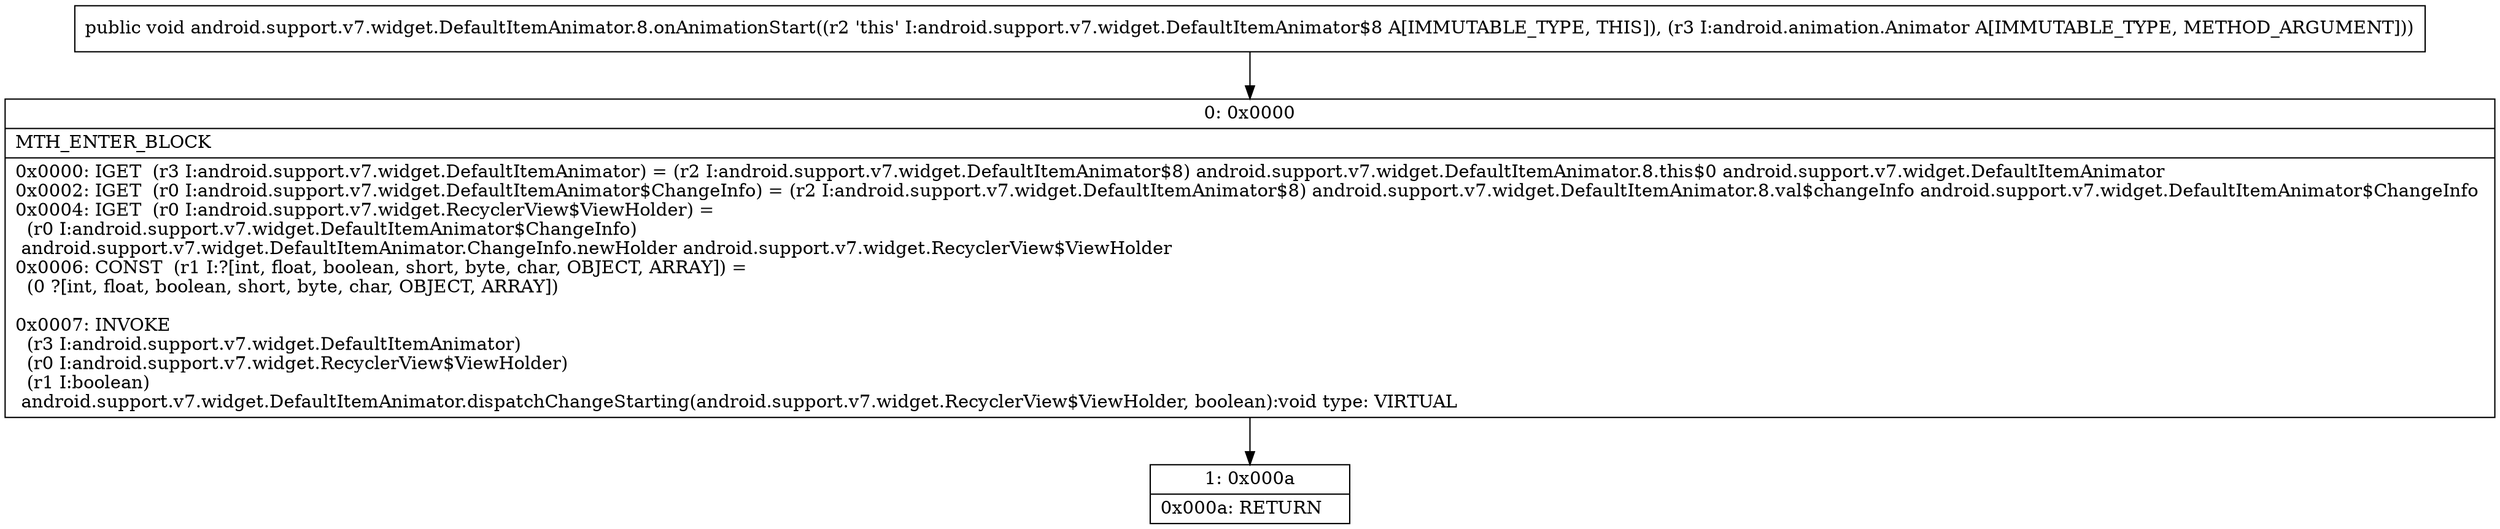 digraph "CFG forandroid.support.v7.widget.DefaultItemAnimator.8.onAnimationStart(Landroid\/animation\/Animator;)V" {
Node_0 [shape=record,label="{0\:\ 0x0000|MTH_ENTER_BLOCK\l|0x0000: IGET  (r3 I:android.support.v7.widget.DefaultItemAnimator) = (r2 I:android.support.v7.widget.DefaultItemAnimator$8) android.support.v7.widget.DefaultItemAnimator.8.this$0 android.support.v7.widget.DefaultItemAnimator \l0x0002: IGET  (r0 I:android.support.v7.widget.DefaultItemAnimator$ChangeInfo) = (r2 I:android.support.v7.widget.DefaultItemAnimator$8) android.support.v7.widget.DefaultItemAnimator.8.val$changeInfo android.support.v7.widget.DefaultItemAnimator$ChangeInfo \l0x0004: IGET  (r0 I:android.support.v7.widget.RecyclerView$ViewHolder) = \l  (r0 I:android.support.v7.widget.DefaultItemAnimator$ChangeInfo)\l android.support.v7.widget.DefaultItemAnimator.ChangeInfo.newHolder android.support.v7.widget.RecyclerView$ViewHolder \l0x0006: CONST  (r1 I:?[int, float, boolean, short, byte, char, OBJECT, ARRAY]) = \l  (0 ?[int, float, boolean, short, byte, char, OBJECT, ARRAY])\l \l0x0007: INVOKE  \l  (r3 I:android.support.v7.widget.DefaultItemAnimator)\l  (r0 I:android.support.v7.widget.RecyclerView$ViewHolder)\l  (r1 I:boolean)\l android.support.v7.widget.DefaultItemAnimator.dispatchChangeStarting(android.support.v7.widget.RecyclerView$ViewHolder, boolean):void type: VIRTUAL \l}"];
Node_1 [shape=record,label="{1\:\ 0x000a|0x000a: RETURN   \l}"];
MethodNode[shape=record,label="{public void android.support.v7.widget.DefaultItemAnimator.8.onAnimationStart((r2 'this' I:android.support.v7.widget.DefaultItemAnimator$8 A[IMMUTABLE_TYPE, THIS]), (r3 I:android.animation.Animator A[IMMUTABLE_TYPE, METHOD_ARGUMENT])) }"];
MethodNode -> Node_0;
Node_0 -> Node_1;
}

